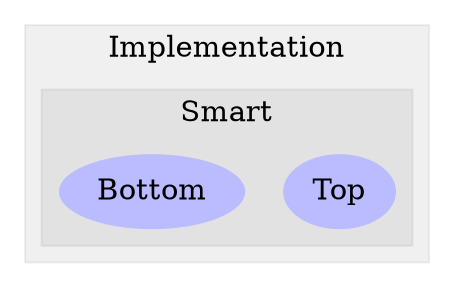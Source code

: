 digraph G {
size="6,4";
ratio="fill";
subgraph cluster_0 {
label="Implementation";
color="#0000000F";
style="filled";
subgraph cluster_1 {
label="Smart";
color="#0000000F";
style="filled";
u0[label="Top",style="filled",fillcolor="#bbbbff",penwidth="0"];
u1[label="Bottom",style="filled",fillcolor="#bbbbff",penwidth="0"];

}

}

}
